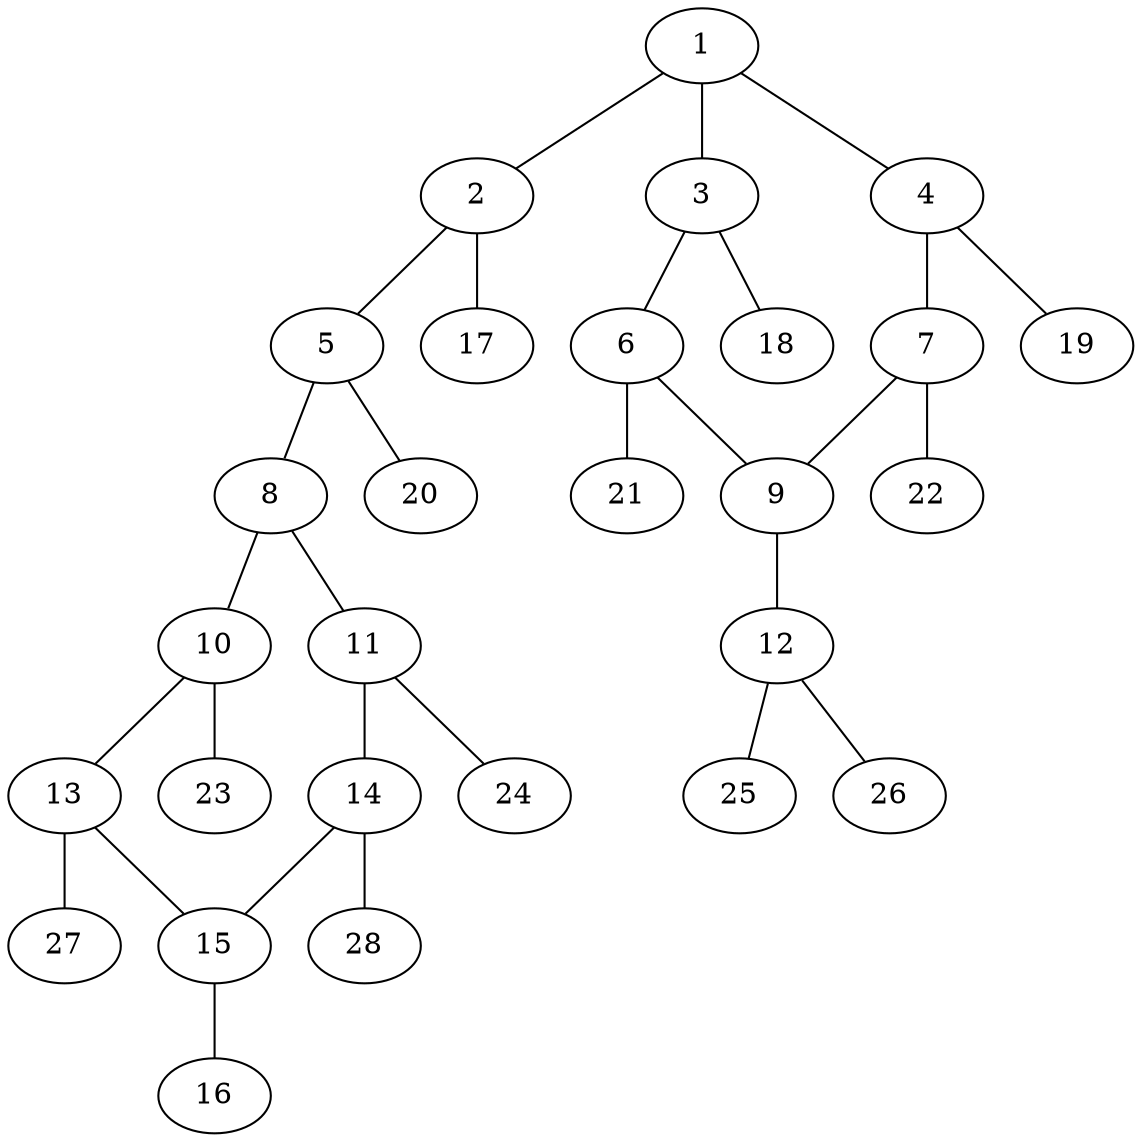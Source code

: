 graph molecule_1052 {
	1	 [chem=C];
	2	 [chem=C];
	1 -- 2	 [valence=1];
	3	 [chem=C];
	1 -- 3	 [valence=2];
	4	 [chem=C];
	1 -- 4	 [valence=1];
	5	 [chem=C];
	2 -- 5	 [valence=2];
	17	 [chem=H];
	2 -- 17	 [valence=1];
	6	 [chem=C];
	3 -- 6	 [valence=1];
	18	 [chem=H];
	3 -- 18	 [valence=1];
	7	 [chem=C];
	4 -- 7	 [valence=2];
	19	 [chem=H];
	4 -- 19	 [valence=1];
	8	 [chem=C];
	5 -- 8	 [valence=1];
	20	 [chem=H];
	5 -- 20	 [valence=1];
	9	 [chem=C];
	6 -- 9	 [valence=2];
	21	 [chem=H];
	6 -- 21	 [valence=1];
	7 -- 9	 [valence=1];
	22	 [chem=H];
	7 -- 22	 [valence=1];
	10	 [chem=C];
	8 -- 10	 [valence=1];
	11	 [chem=C];
	8 -- 11	 [valence=2];
	12	 [chem=N];
	9 -- 12	 [valence=1];
	13	 [chem=C];
	10 -- 13	 [valence=2];
	23	 [chem=H];
	10 -- 23	 [valence=1];
	14	 [chem=C];
	11 -- 14	 [valence=1];
	24	 [chem=H];
	11 -- 24	 [valence=1];
	25	 [chem=H];
	12 -- 25	 [valence=1];
	26	 [chem=H];
	12 -- 26	 [valence=1];
	15	 [chem=C];
	13 -- 15	 [valence=1];
	27	 [chem=H];
	13 -- 27	 [valence=1];
	14 -- 15	 [valence=2];
	28	 [chem=H];
	14 -- 28	 [valence=1];
	16	 [chem=Cl];
	15 -- 16	 [valence=1];
}

